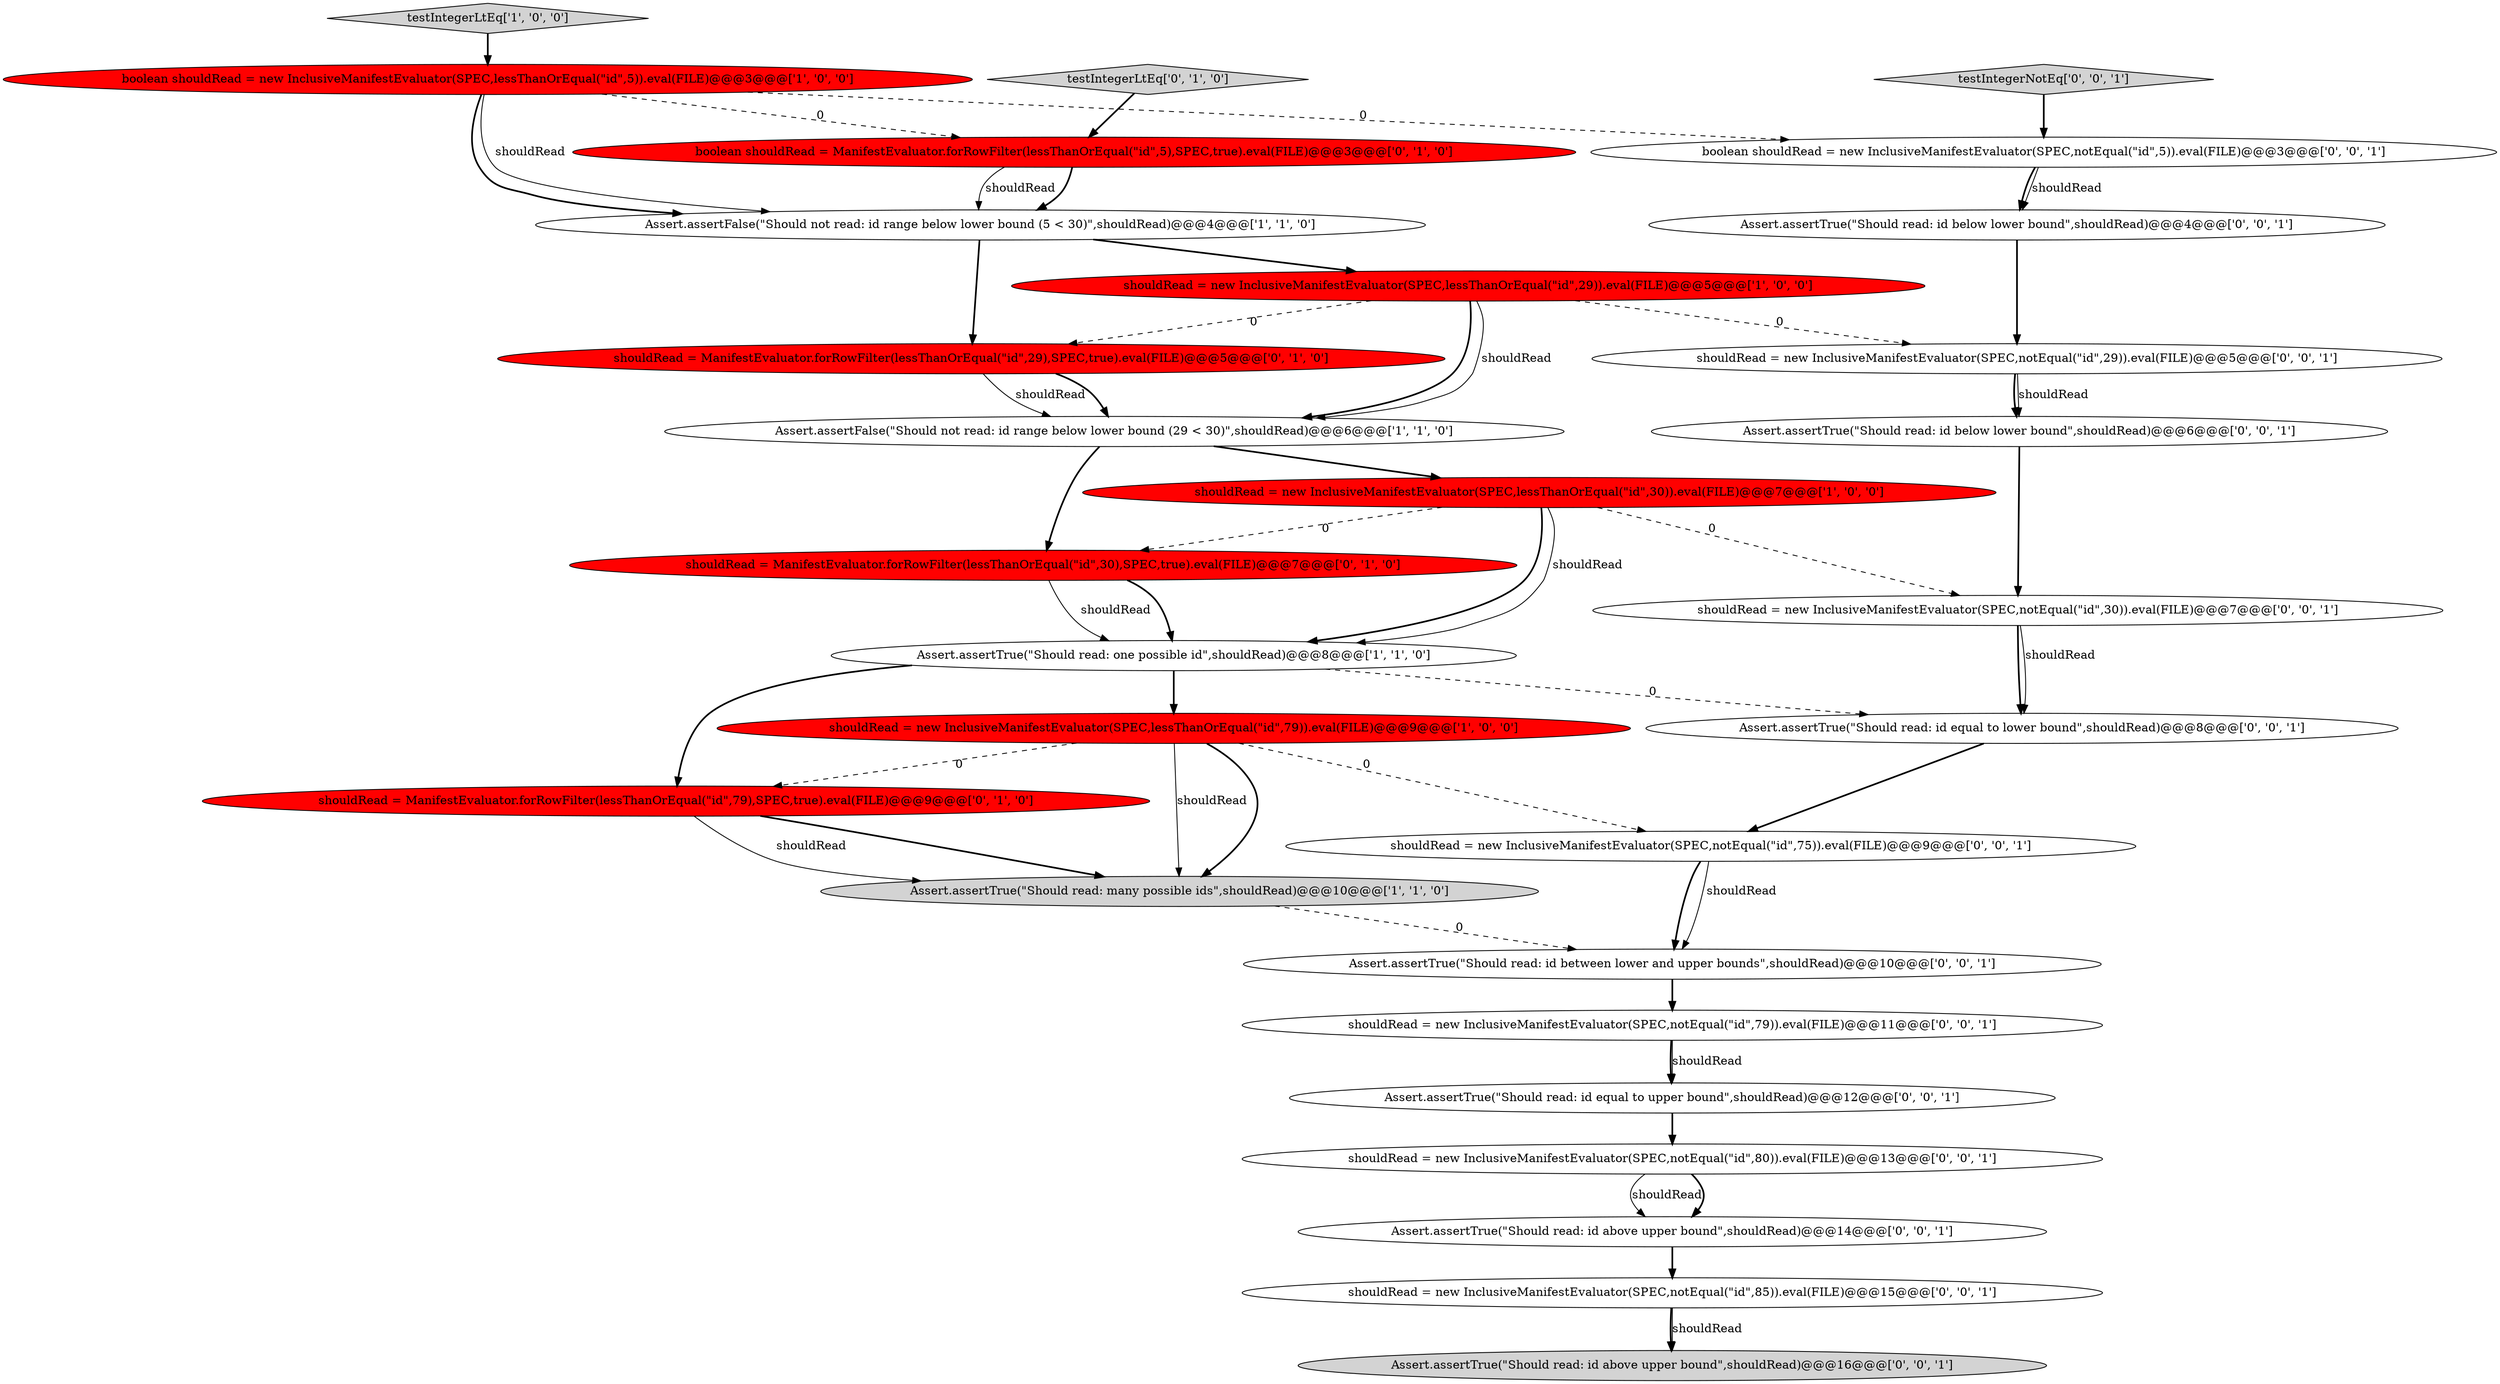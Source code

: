 digraph {
23 [style = filled, label = "shouldRead = new InclusiveManifestEvaluator(SPEC,notEqual(\"id\",30)).eval(FILE)@@@7@@@['0', '0', '1']", fillcolor = white, shape = ellipse image = "AAA0AAABBB3BBB"];
21 [style = filled, label = "shouldRead = new InclusiveManifestEvaluator(SPEC,notEqual(\"id\",79)).eval(FILE)@@@11@@@['0', '0', '1']", fillcolor = white, shape = ellipse image = "AAA0AAABBB3BBB"];
16 [style = filled, label = "Assert.assertTrue(\"Should read: id below lower bound\",shouldRead)@@@6@@@['0', '0', '1']", fillcolor = white, shape = ellipse image = "AAA0AAABBB3BBB"];
5 [style = filled, label = "Assert.assertFalse(\"Should not read: id range below lower bound (5 < 30)\",shouldRead)@@@4@@@['1', '1', '0']", fillcolor = white, shape = ellipse image = "AAA0AAABBB1BBB"];
0 [style = filled, label = "Assert.assertTrue(\"Should read: many possible ids\",shouldRead)@@@10@@@['1', '1', '0']", fillcolor = lightgray, shape = ellipse image = "AAA0AAABBB1BBB"];
6 [style = filled, label = "shouldRead = new InclusiveManifestEvaluator(SPEC,lessThanOrEqual(\"id\",79)).eval(FILE)@@@9@@@['1', '0', '0']", fillcolor = red, shape = ellipse image = "AAA1AAABBB1BBB"];
1 [style = filled, label = "Assert.assertFalse(\"Should not read: id range below lower bound (29 < 30)\",shouldRead)@@@6@@@['1', '1', '0']", fillcolor = white, shape = ellipse image = "AAA0AAABBB1BBB"];
8 [style = filled, label = "shouldRead = new InclusiveManifestEvaluator(SPEC,lessThanOrEqual(\"id\",30)).eval(FILE)@@@7@@@['1', '0', '0']", fillcolor = red, shape = ellipse image = "AAA1AAABBB1BBB"];
10 [style = filled, label = "shouldRead = ManifestEvaluator.forRowFilter(lessThanOrEqual(\"id\",29),SPEC,true).eval(FILE)@@@5@@@['0', '1', '0']", fillcolor = red, shape = ellipse image = "AAA1AAABBB2BBB"];
27 [style = filled, label = "Assert.assertTrue(\"Should read: id equal to lower bound\",shouldRead)@@@8@@@['0', '0', '1']", fillcolor = white, shape = ellipse image = "AAA0AAABBB3BBB"];
9 [style = filled, label = "boolean shouldRead = ManifestEvaluator.forRowFilter(lessThanOrEqual(\"id\",5),SPEC,true).eval(FILE)@@@3@@@['0', '1', '0']", fillcolor = red, shape = ellipse image = "AAA1AAABBB2BBB"];
20 [style = filled, label = "testIntegerNotEq['0', '0', '1']", fillcolor = lightgray, shape = diamond image = "AAA0AAABBB3BBB"];
4 [style = filled, label = "boolean shouldRead = new InclusiveManifestEvaluator(SPEC,lessThanOrEqual(\"id\",5)).eval(FILE)@@@3@@@['1', '0', '0']", fillcolor = red, shape = ellipse image = "AAA1AAABBB1BBB"];
24 [style = filled, label = "Assert.assertTrue(\"Should read: id between lower and upper bounds\",shouldRead)@@@10@@@['0', '0', '1']", fillcolor = white, shape = ellipse image = "AAA0AAABBB3BBB"];
15 [style = filled, label = "Assert.assertTrue(\"Should read: id above upper bound\",shouldRead)@@@14@@@['0', '0', '1']", fillcolor = white, shape = ellipse image = "AAA0AAABBB3BBB"];
18 [style = filled, label = "shouldRead = new InclusiveManifestEvaluator(SPEC,notEqual(\"id\",75)).eval(FILE)@@@9@@@['0', '0', '1']", fillcolor = white, shape = ellipse image = "AAA0AAABBB3BBB"];
26 [style = filled, label = "boolean shouldRead = new InclusiveManifestEvaluator(SPEC,notEqual(\"id\",5)).eval(FILE)@@@3@@@['0', '0', '1']", fillcolor = white, shape = ellipse image = "AAA0AAABBB3BBB"];
11 [style = filled, label = "shouldRead = ManifestEvaluator.forRowFilter(lessThanOrEqual(\"id\",30),SPEC,true).eval(FILE)@@@7@@@['0', '1', '0']", fillcolor = red, shape = ellipse image = "AAA1AAABBB2BBB"];
2 [style = filled, label = "shouldRead = new InclusiveManifestEvaluator(SPEC,lessThanOrEqual(\"id\",29)).eval(FILE)@@@5@@@['1', '0', '0']", fillcolor = red, shape = ellipse image = "AAA1AAABBB1BBB"];
28 [style = filled, label = "Assert.assertTrue(\"Should read: id below lower bound\",shouldRead)@@@4@@@['0', '0', '1']", fillcolor = white, shape = ellipse image = "AAA0AAABBB3BBB"];
19 [style = filled, label = "Assert.assertTrue(\"Should read: id equal to upper bound\",shouldRead)@@@12@@@['0', '0', '1']", fillcolor = white, shape = ellipse image = "AAA0AAABBB3BBB"];
7 [style = filled, label = "Assert.assertTrue(\"Should read: one possible id\",shouldRead)@@@8@@@['1', '1', '0']", fillcolor = white, shape = ellipse image = "AAA0AAABBB1BBB"];
12 [style = filled, label = "shouldRead = ManifestEvaluator.forRowFilter(lessThanOrEqual(\"id\",79),SPEC,true).eval(FILE)@@@9@@@['0', '1', '0']", fillcolor = red, shape = ellipse image = "AAA1AAABBB2BBB"];
3 [style = filled, label = "testIntegerLtEq['1', '0', '0']", fillcolor = lightgray, shape = diamond image = "AAA0AAABBB1BBB"];
25 [style = filled, label = "shouldRead = new InclusiveManifestEvaluator(SPEC,notEqual(\"id\",85)).eval(FILE)@@@15@@@['0', '0', '1']", fillcolor = white, shape = ellipse image = "AAA0AAABBB3BBB"];
14 [style = filled, label = "shouldRead = new InclusiveManifestEvaluator(SPEC,notEqual(\"id\",80)).eval(FILE)@@@13@@@['0', '0', '1']", fillcolor = white, shape = ellipse image = "AAA0AAABBB3BBB"];
13 [style = filled, label = "testIntegerLtEq['0', '1', '0']", fillcolor = lightgray, shape = diamond image = "AAA0AAABBB2BBB"];
17 [style = filled, label = "Assert.assertTrue(\"Should read: id above upper bound\",shouldRead)@@@16@@@['0', '0', '1']", fillcolor = lightgray, shape = ellipse image = "AAA0AAABBB3BBB"];
22 [style = filled, label = "shouldRead = new InclusiveManifestEvaluator(SPEC,notEqual(\"id\",29)).eval(FILE)@@@5@@@['0', '0', '1']", fillcolor = white, shape = ellipse image = "AAA0AAABBB3BBB"];
5->10 [style = bold, label=""];
27->18 [style = bold, label=""];
18->24 [style = bold, label=""];
1->8 [style = bold, label=""];
23->27 [style = bold, label=""];
21->19 [style = bold, label=""];
7->12 [style = bold, label=""];
28->22 [style = bold, label=""];
22->16 [style = bold, label=""];
2->1 [style = bold, label=""];
15->25 [style = bold, label=""];
20->26 [style = bold, label=""];
26->28 [style = solid, label="shouldRead"];
18->24 [style = solid, label="shouldRead"];
2->1 [style = solid, label="shouldRead"];
6->0 [style = bold, label=""];
4->26 [style = dashed, label="0"];
16->23 [style = bold, label=""];
6->0 [style = solid, label="shouldRead"];
12->0 [style = bold, label=""];
3->4 [style = bold, label=""];
25->17 [style = bold, label=""];
8->7 [style = bold, label=""];
1->11 [style = bold, label=""];
2->10 [style = dashed, label="0"];
4->5 [style = solid, label="shouldRead"];
6->12 [style = dashed, label="0"];
7->27 [style = dashed, label="0"];
8->7 [style = solid, label="shouldRead"];
6->18 [style = dashed, label="0"];
4->9 [style = dashed, label="0"];
14->15 [style = solid, label="shouldRead"];
5->2 [style = bold, label=""];
11->7 [style = solid, label="shouldRead"];
19->14 [style = bold, label=""];
24->21 [style = bold, label=""];
7->6 [style = bold, label=""];
9->5 [style = bold, label=""];
0->24 [style = dashed, label="0"];
9->5 [style = solid, label="shouldRead"];
22->16 [style = solid, label="shouldRead"];
14->15 [style = bold, label=""];
12->0 [style = solid, label="shouldRead"];
13->9 [style = bold, label=""];
25->17 [style = solid, label="shouldRead"];
26->28 [style = bold, label=""];
23->27 [style = solid, label="shouldRead"];
21->19 [style = solid, label="shouldRead"];
8->11 [style = dashed, label="0"];
10->1 [style = solid, label="shouldRead"];
10->1 [style = bold, label=""];
2->22 [style = dashed, label="0"];
4->5 [style = bold, label=""];
11->7 [style = bold, label=""];
8->23 [style = dashed, label="0"];
}
